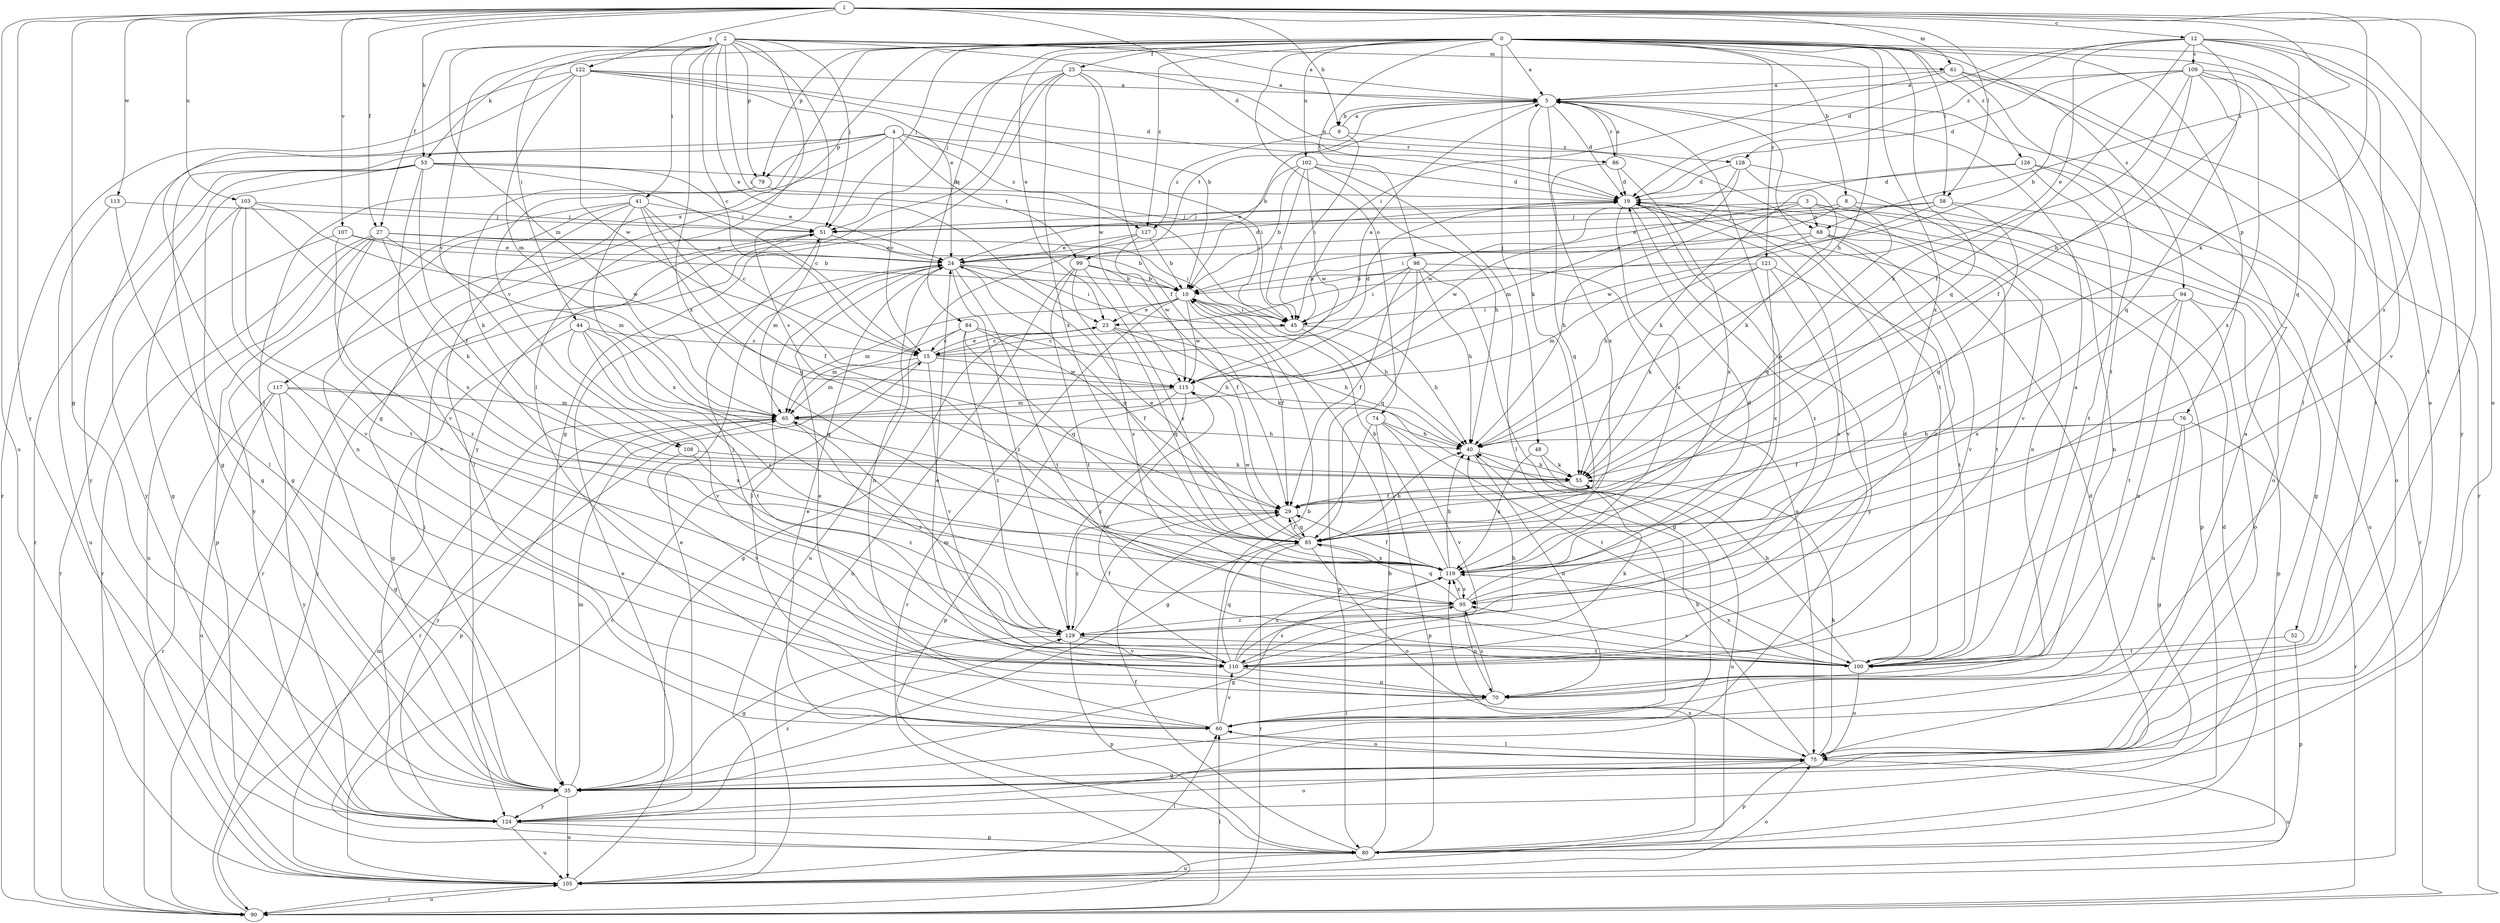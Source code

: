 strict digraph  {
0;
1;
2;
3;
4;
5;
8;
9;
10;
12;
15;
19;
23;
24;
25;
27;
29;
35;
40;
41;
44;
45;
48;
51;
52;
53;
55;
58;
60;
61;
65;
68;
70;
74;
75;
76;
79;
80;
84;
85;
86;
90;
94;
95;
98;
99;
100;
102;
103;
105;
107;
108;
109;
110;
113;
115;
117;
119;
121;
122;
124;
126;
127;
128;
129;
0 -> 5  [label=a];
0 -> 8  [label=b];
0 -> 23  [label=e];
0 -> 25  [label=f];
0 -> 35  [label=g];
0 -> 40  [label=h];
0 -> 48  [label=j];
0 -> 51  [label=j];
0 -> 52  [label=k];
0 -> 53  [label=k];
0 -> 58  [label=l];
0 -> 74  [label=o];
0 -> 75  [label=o];
0 -> 76  [label=p];
0 -> 79  [label=p];
0 -> 84  [label=q];
0 -> 85  [label=q];
0 -> 94  [label=s];
0 -> 98  [label=t];
0 -> 102  [label=u];
0 -> 117  [label=x];
0 -> 119  [label=x];
0 -> 121  [label=y];
0 -> 126  [label=z];
0 -> 127  [label=z];
1 -> 9  [label=b];
1 -> 12  [label=c];
1 -> 19  [label=d];
1 -> 27  [label=f];
1 -> 35  [label=g];
1 -> 53  [label=k];
1 -> 55  [label=k];
1 -> 58  [label=l];
1 -> 60  [label=l];
1 -> 61  [label=m];
1 -> 68  [label=n];
1 -> 95  [label=s];
1 -> 103  [label=u];
1 -> 105  [label=u];
1 -> 107  [label=v];
1 -> 113  [label=w];
1 -> 122  [label=y];
1 -> 124  [label=y];
2 -> 5  [label=a];
2 -> 15  [label=c];
2 -> 23  [label=e];
2 -> 27  [label=f];
2 -> 41  [label=i];
2 -> 44  [label=i];
2 -> 45  [label=i];
2 -> 51  [label=j];
2 -> 60  [label=l];
2 -> 61  [label=m];
2 -> 65  [label=m];
2 -> 68  [label=n];
2 -> 79  [label=p];
2 -> 95  [label=s];
2 -> 108  [label=v];
2 -> 119  [label=x];
3 -> 35  [label=g];
3 -> 40  [label=h];
3 -> 51  [label=j];
3 -> 68  [label=n];
3 -> 70  [label=n];
3 -> 75  [label=o];
3 -> 115  [label=w];
4 -> 15  [label=c];
4 -> 35  [label=g];
4 -> 45  [label=i];
4 -> 79  [label=p];
4 -> 86  [label=r];
4 -> 99  [label=t];
4 -> 108  [label=v];
4 -> 124  [label=y];
4 -> 127  [label=z];
5 -> 9  [label=b];
5 -> 10  [label=b];
5 -> 19  [label=d];
5 -> 55  [label=k];
5 -> 86  [label=r];
5 -> 99  [label=t];
5 -> 100  [label=t];
5 -> 119  [label=x];
8 -> 45  [label=i];
8 -> 51  [label=j];
8 -> 70  [label=n];
8 -> 85  [label=q];
9 -> 5  [label=a];
9 -> 45  [label=i];
9 -> 127  [label=z];
9 -> 128  [label=z];
10 -> 23  [label=e];
10 -> 29  [label=f];
10 -> 40  [label=h];
10 -> 45  [label=i];
10 -> 65  [label=m];
10 -> 90  [label=r];
10 -> 115  [label=w];
12 -> 19  [label=d];
12 -> 23  [label=e];
12 -> 29  [label=f];
12 -> 40  [label=h];
12 -> 75  [label=o];
12 -> 85  [label=q];
12 -> 109  [label=v];
12 -> 110  [label=v];
12 -> 124  [label=y];
12 -> 128  [label=z];
15 -> 5  [label=a];
15 -> 19  [label=d];
15 -> 23  [label=e];
15 -> 65  [label=m];
15 -> 90  [label=r];
15 -> 110  [label=v];
15 -> 115  [label=w];
19 -> 51  [label=j];
19 -> 80  [label=p];
19 -> 110  [label=v];
19 -> 119  [label=x];
19 -> 124  [label=y];
19 -> 129  [label=z];
23 -> 15  [label=c];
23 -> 35  [label=g];
23 -> 40  [label=h];
23 -> 55  [label=k];
23 -> 85  [label=q];
24 -> 10  [label=b];
24 -> 19  [label=d];
24 -> 45  [label=i];
24 -> 60  [label=l];
24 -> 70  [label=n];
24 -> 85  [label=q];
24 -> 100  [label=t];
24 -> 129  [label=z];
25 -> 5  [label=a];
25 -> 29  [label=f];
25 -> 35  [label=g];
25 -> 51  [label=j];
25 -> 115  [label=w];
25 -> 119  [label=x];
25 -> 124  [label=y];
27 -> 10  [label=b];
27 -> 24  [label=e];
27 -> 45  [label=i];
27 -> 55  [label=k];
27 -> 65  [label=m];
27 -> 80  [label=p];
27 -> 90  [label=r];
27 -> 105  [label=u];
27 -> 110  [label=v];
29 -> 85  [label=q];
29 -> 129  [label=z];
35 -> 19  [label=d];
35 -> 65  [label=m];
35 -> 105  [label=u];
35 -> 124  [label=y];
40 -> 55  [label=k];
40 -> 70  [label=n];
41 -> 15  [label=c];
41 -> 29  [label=f];
41 -> 51  [label=j];
41 -> 60  [label=l];
41 -> 70  [label=n];
41 -> 85  [label=q];
41 -> 119  [label=x];
41 -> 124  [label=y];
44 -> 15  [label=c];
44 -> 35  [label=g];
44 -> 85  [label=q];
44 -> 95  [label=s];
44 -> 100  [label=t];
44 -> 110  [label=v];
45 -> 15  [label=c];
45 -> 40  [label=h];
45 -> 80  [label=p];
48 -> 55  [label=k];
48 -> 105  [label=u];
48 -> 119  [label=x];
51 -> 24  [label=e];
51 -> 65  [label=m];
51 -> 90  [label=r];
52 -> 80  [label=p];
52 -> 100  [label=t];
53 -> 15  [label=c];
53 -> 19  [label=d];
53 -> 24  [label=e];
53 -> 29  [label=f];
53 -> 35  [label=g];
53 -> 90  [label=r];
53 -> 110  [label=v];
53 -> 124  [label=y];
55 -> 29  [label=f];
58 -> 24  [label=e];
58 -> 51  [label=j];
58 -> 75  [label=o];
58 -> 85  [label=q];
58 -> 115  [label=w];
60 -> 10  [label=b];
60 -> 24  [label=e];
60 -> 75  [label=o];
60 -> 110  [label=v];
61 -> 5  [label=a];
61 -> 45  [label=i];
61 -> 60  [label=l];
61 -> 90  [label=r];
61 -> 100  [label=t];
65 -> 40  [label=h];
65 -> 80  [label=p];
65 -> 124  [label=y];
65 -> 129  [label=z];
68 -> 24  [label=e];
68 -> 40  [label=h];
68 -> 100  [label=t];
68 -> 110  [label=v];
68 -> 129  [label=z];
70 -> 24  [label=e];
70 -> 60  [label=l];
70 -> 95  [label=s];
74 -> 35  [label=g];
74 -> 40  [label=h];
74 -> 80  [label=p];
74 -> 100  [label=t];
74 -> 110  [label=v];
75 -> 5  [label=a];
75 -> 24  [label=e];
75 -> 35  [label=g];
75 -> 40  [label=h];
75 -> 55  [label=k];
75 -> 60  [label=l];
75 -> 80  [label=p];
75 -> 105  [label=u];
76 -> 29  [label=f];
76 -> 35  [label=g];
76 -> 40  [label=h];
76 -> 70  [label=n];
76 -> 90  [label=r];
79 -> 35  [label=g];
79 -> 45  [label=i];
79 -> 55  [label=k];
80 -> 10  [label=b];
80 -> 19  [label=d];
80 -> 29  [label=f];
80 -> 105  [label=u];
80 -> 119  [label=x];
84 -> 15  [label=c];
84 -> 29  [label=f];
84 -> 40  [label=h];
84 -> 65  [label=m];
84 -> 85  [label=q];
84 -> 129  [label=z];
85 -> 24  [label=e];
85 -> 29  [label=f];
85 -> 40  [label=h];
85 -> 75  [label=o];
85 -> 90  [label=r];
85 -> 115  [label=w];
85 -> 119  [label=x];
86 -> 5  [label=a];
86 -> 19  [label=d];
86 -> 85  [label=q];
86 -> 119  [label=x];
90 -> 51  [label=j];
90 -> 60  [label=l];
90 -> 105  [label=u];
94 -> 45  [label=i];
94 -> 70  [label=n];
94 -> 75  [label=o];
94 -> 80  [label=p];
94 -> 100  [label=t];
94 -> 119  [label=x];
95 -> 5  [label=a];
95 -> 19  [label=d];
95 -> 70  [label=n];
95 -> 85  [label=q];
95 -> 119  [label=x];
95 -> 129  [label=z];
98 -> 10  [label=b];
98 -> 29  [label=f];
98 -> 35  [label=g];
98 -> 40  [label=h];
98 -> 45  [label=i];
98 -> 75  [label=o];
98 -> 85  [label=q];
99 -> 10  [label=b];
99 -> 29  [label=f];
99 -> 95  [label=s];
99 -> 100  [label=t];
99 -> 105  [label=u];
99 -> 119  [label=x];
100 -> 5  [label=a];
100 -> 19  [label=d];
100 -> 40  [label=h];
100 -> 65  [label=m];
100 -> 75  [label=o];
100 -> 95  [label=s];
100 -> 119  [label=x];
102 -> 10  [label=b];
102 -> 19  [label=d];
102 -> 24  [label=e];
102 -> 40  [label=h];
102 -> 45  [label=i];
102 -> 60  [label=l];
102 -> 115  [label=w];
103 -> 35  [label=g];
103 -> 51  [label=j];
103 -> 100  [label=t];
103 -> 110  [label=v];
103 -> 115  [label=w];
103 -> 119  [label=x];
105 -> 15  [label=c];
105 -> 24  [label=e];
105 -> 60  [label=l];
105 -> 65  [label=m];
105 -> 75  [label=o];
105 -> 90  [label=r];
107 -> 10  [label=b];
107 -> 24  [label=e];
107 -> 90  [label=r];
107 -> 129  [label=z];
108 -> 55  [label=k];
108 -> 110  [label=v];
108 -> 129  [label=z];
109 -> 5  [label=a];
109 -> 10  [label=b];
109 -> 19  [label=d];
109 -> 29  [label=f];
109 -> 55  [label=k];
109 -> 60  [label=l];
109 -> 85  [label=q];
109 -> 100  [label=t];
109 -> 119  [label=x];
110 -> 40  [label=h];
110 -> 51  [label=j];
110 -> 55  [label=k];
110 -> 70  [label=n];
110 -> 85  [label=q];
110 -> 95  [label=s];
110 -> 115  [label=w];
110 -> 119  [label=x];
113 -> 51  [label=j];
113 -> 60  [label=l];
113 -> 105  [label=u];
115 -> 65  [label=m];
115 -> 80  [label=p];
115 -> 129  [label=z];
117 -> 35  [label=g];
117 -> 65  [label=m];
117 -> 90  [label=r];
117 -> 105  [label=u];
117 -> 119  [label=x];
117 -> 124  [label=y];
119 -> 10  [label=b];
119 -> 29  [label=f];
119 -> 35  [label=g];
119 -> 40  [label=h];
119 -> 95  [label=s];
121 -> 10  [label=b];
121 -> 55  [label=k];
121 -> 65  [label=m];
121 -> 95  [label=s];
121 -> 100  [label=t];
121 -> 119  [label=x];
122 -> 5  [label=a];
122 -> 10  [label=b];
122 -> 19  [label=d];
122 -> 24  [label=e];
122 -> 60  [label=l];
122 -> 65  [label=m];
122 -> 90  [label=r];
122 -> 115  [label=w];
124 -> 24  [label=e];
124 -> 51  [label=j];
124 -> 75  [label=o];
124 -> 80  [label=p];
124 -> 105  [label=u];
124 -> 129  [label=z];
126 -> 19  [label=d];
126 -> 55  [label=k];
126 -> 90  [label=r];
126 -> 100  [label=t];
126 -> 105  [label=u];
127 -> 10  [label=b];
127 -> 24  [label=e];
127 -> 105  [label=u];
127 -> 115  [label=w];
128 -> 19  [label=d];
128 -> 55  [label=k];
128 -> 65  [label=m];
128 -> 110  [label=v];
128 -> 115  [label=w];
129 -> 29  [label=f];
129 -> 35  [label=g];
129 -> 80  [label=p];
129 -> 100  [label=t];
129 -> 110  [label=v];
}
